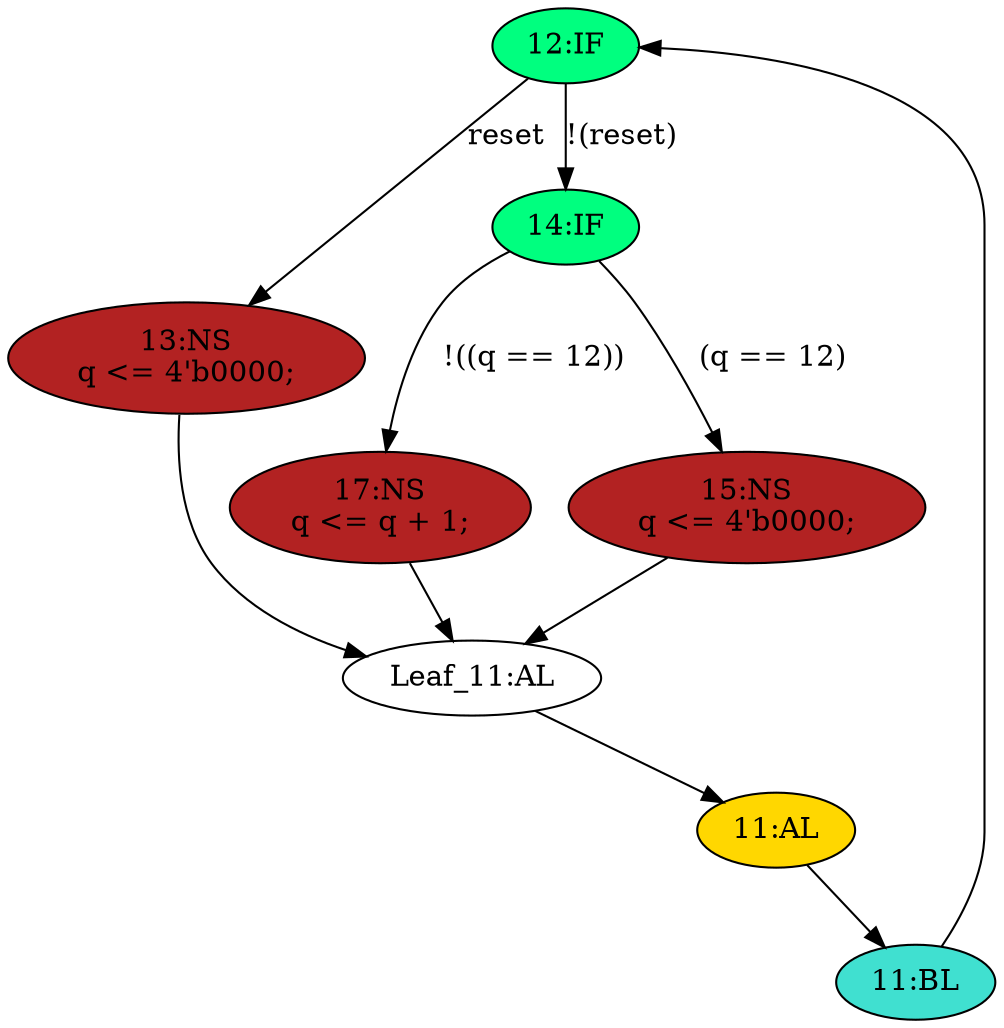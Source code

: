 strict digraph "compose( ,  )" {
	node [label="\N"];
	"12:IF"	[ast="<pyverilog.vparser.ast.IfStatement object at 0x7fc3890b71d0>",
		fillcolor=springgreen,
		label="12:IF",
		statements="[]",
		style=filled,
		typ=IfStatement];
	"13:NS"	[ast="<pyverilog.vparser.ast.NonblockingSubstitution object at 0x7fc3890b7090>",
		fillcolor=firebrick,
		label="13:NS
q <= 4'b0000;",
		statements="[<pyverilog.vparser.ast.NonblockingSubstitution object at 0x7fc3890b7090>]",
		style=filled,
		typ=NonblockingSubstitution];
	"12:IF" -> "13:NS"	[cond="['reset']",
		label=reset,
		lineno=12];
	"14:IF"	[ast="<pyverilog.vparser.ast.IfStatement object at 0x7fc3890a3e10>",
		fillcolor=springgreen,
		label="14:IF",
		statements="[]",
		style=filled,
		typ=IfStatement];
	"12:IF" -> "14:IF"	[cond="['reset']",
		label="!(reset)",
		lineno=12];
	"Leaf_11:AL"	[def_var="['q']",
		label="Leaf_11:AL"];
	"13:NS" -> "Leaf_11:AL"	[cond="[]",
		lineno=None];
	"11:BL"	[ast="<pyverilog.vparser.ast.Block object at 0x7fc389135690>",
		fillcolor=turquoise,
		label="11:BL",
		statements="[]",
		style=filled,
		typ=Block];
	"11:BL" -> "12:IF"	[cond="[]",
		lineno=None];
	"11:AL"	[ast="<pyverilog.vparser.ast.Always object at 0x7fc3890aa150>",
		clk_sens=True,
		fillcolor=gold,
		label="11:AL",
		sens="['clk']",
		statements="[]",
		style=filled,
		typ=Always,
		use_var="['q', 'reset']"];
	"Leaf_11:AL" -> "11:AL";
	"17:NS"	[ast="<pyverilog.vparser.ast.NonblockingSubstitution object at 0x7fc38904ebd0>",
		fillcolor=firebrick,
		label="17:NS
q <= q + 1;",
		statements="[<pyverilog.vparser.ast.NonblockingSubstitution object at 0x7fc38904ebd0>]",
		style=filled,
		typ=NonblockingSubstitution];
	"14:IF" -> "17:NS"	[cond="['q']",
		label="!((q == 12))",
		lineno=14];
	"15:NS"	[ast="<pyverilog.vparser.ast.NonblockingSubstitution object at 0x7fc3890a3610>",
		fillcolor=firebrick,
		label="15:NS
q <= 4'b0000;",
		statements="[<pyverilog.vparser.ast.NonblockingSubstitution object at 0x7fc3890a3610>]",
		style=filled,
		typ=NonblockingSubstitution];
	"14:IF" -> "15:NS"	[cond="['q']",
		label="(q == 12)",
		lineno=14];
	"17:NS" -> "Leaf_11:AL"	[cond="[]",
		lineno=None];
	"15:NS" -> "Leaf_11:AL"	[cond="[]",
		lineno=None];
	"11:AL" -> "11:BL"	[cond="[]",
		lineno=None];
}

